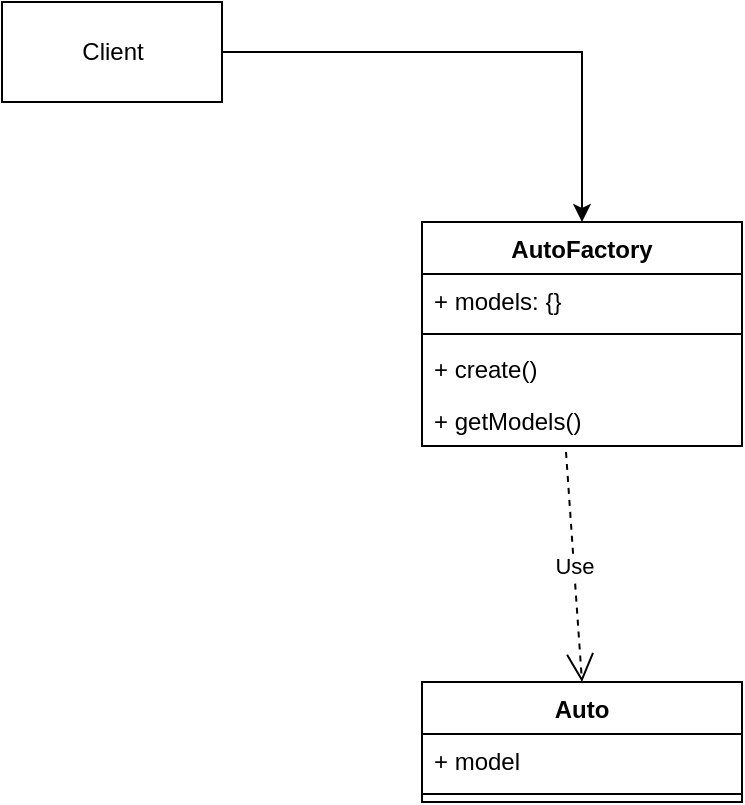 <mxfile version="14.6.13" type="device"><diagram id="mISdFZIH60j41a3CUaiw" name="Страница 1"><mxGraphModel dx="1086" dy="806" grid="1" gridSize="10" guides="1" tooltips="1" connect="1" arrows="1" fold="1" page="1" pageScale="1" pageWidth="827" pageHeight="1169" math="0" shadow="0"><root><mxCell id="0"/><mxCell id="1" parent="0"/><mxCell id="BkkuEOOxCgLKm27LbHWR-5" value="AutoFactory" style="swimlane;fontStyle=1;align=center;verticalAlign=top;childLayout=stackLayout;horizontal=1;startSize=26;horizontalStack=0;resizeParent=1;resizeParentMax=0;resizeLast=0;collapsible=1;marginBottom=0;" vertex="1" parent="1"><mxGeometry x="330" y="380" width="160" height="112" as="geometry"/></mxCell><mxCell id="BkkuEOOxCgLKm27LbHWR-6" value="+ models: {}" style="text;strokeColor=none;fillColor=none;align=left;verticalAlign=top;spacingLeft=4;spacingRight=4;overflow=hidden;rotatable=0;points=[[0,0.5],[1,0.5]];portConstraint=eastwest;" vertex="1" parent="BkkuEOOxCgLKm27LbHWR-5"><mxGeometry y="26" width="160" height="26" as="geometry"/></mxCell><mxCell id="BkkuEOOxCgLKm27LbHWR-7" value="" style="line;strokeWidth=1;fillColor=none;align=left;verticalAlign=middle;spacingTop=-1;spacingLeft=3;spacingRight=3;rotatable=0;labelPosition=right;points=[];portConstraint=eastwest;" vertex="1" parent="BkkuEOOxCgLKm27LbHWR-5"><mxGeometry y="52" width="160" height="8" as="geometry"/></mxCell><mxCell id="BkkuEOOxCgLKm27LbHWR-8" value="+ create()" style="text;strokeColor=none;fillColor=none;align=left;verticalAlign=top;spacingLeft=4;spacingRight=4;overflow=hidden;rotatable=0;points=[[0,0.5],[1,0.5]];portConstraint=eastwest;" vertex="1" parent="BkkuEOOxCgLKm27LbHWR-5"><mxGeometry y="60" width="160" height="26" as="geometry"/></mxCell><mxCell id="BkkuEOOxCgLKm27LbHWR-13" value="+ getModels()" style="text;strokeColor=none;fillColor=none;align=left;verticalAlign=top;spacingLeft=4;spacingRight=4;overflow=hidden;rotatable=0;points=[[0,0.5],[1,0.5]];portConstraint=eastwest;" vertex="1" parent="BkkuEOOxCgLKm27LbHWR-5"><mxGeometry y="86" width="160" height="26" as="geometry"/></mxCell><mxCell id="BkkuEOOxCgLKm27LbHWR-9" value="Auto" style="swimlane;fontStyle=1;align=center;verticalAlign=top;childLayout=stackLayout;horizontal=1;startSize=26;horizontalStack=0;resizeParent=1;resizeParentMax=0;resizeLast=0;collapsible=1;marginBottom=0;" vertex="1" parent="1"><mxGeometry x="330" y="610" width="160" height="60" as="geometry"/></mxCell><mxCell id="BkkuEOOxCgLKm27LbHWR-10" value="+ model" style="text;strokeColor=none;fillColor=none;align=left;verticalAlign=top;spacingLeft=4;spacingRight=4;overflow=hidden;rotatable=0;points=[[0,0.5],[1,0.5]];portConstraint=eastwest;" vertex="1" parent="BkkuEOOxCgLKm27LbHWR-9"><mxGeometry y="26" width="160" height="26" as="geometry"/></mxCell><mxCell id="BkkuEOOxCgLKm27LbHWR-11" value="" style="line;strokeWidth=1;fillColor=none;align=left;verticalAlign=middle;spacingTop=-1;spacingLeft=3;spacingRight=3;rotatable=0;labelPosition=right;points=[];portConstraint=eastwest;" vertex="1" parent="BkkuEOOxCgLKm27LbHWR-9"><mxGeometry y="52" width="160" height="8" as="geometry"/></mxCell><mxCell id="BkkuEOOxCgLKm27LbHWR-15" style="edgeStyle=orthogonalEdgeStyle;rounded=0;orthogonalLoop=1;jettySize=auto;html=1;exitX=1;exitY=0.5;exitDx=0;exitDy=0;entryX=0.5;entryY=0;entryDx=0;entryDy=0;" edge="1" parent="1" source="BkkuEOOxCgLKm27LbHWR-14" target="BkkuEOOxCgLKm27LbHWR-5"><mxGeometry relative="1" as="geometry"/></mxCell><mxCell id="BkkuEOOxCgLKm27LbHWR-14" value="Client" style="html=1;" vertex="1" parent="1"><mxGeometry x="120" y="270" width="110" height="50" as="geometry"/></mxCell><mxCell id="BkkuEOOxCgLKm27LbHWR-16" value="Use" style="endArrow=open;endSize=12;dashed=1;html=1;exitX=0.45;exitY=1.115;exitDx=0;exitDy=0;exitPerimeter=0;entryX=0.5;entryY=0;entryDx=0;entryDy=0;" edge="1" parent="1" source="BkkuEOOxCgLKm27LbHWR-13" target="BkkuEOOxCgLKm27LbHWR-9"><mxGeometry width="160" relative="1" as="geometry"><mxPoint x="330" y="410" as="sourcePoint"/><mxPoint x="490" y="410" as="targetPoint"/></mxGeometry></mxCell></root></mxGraphModel></diagram></mxfile>